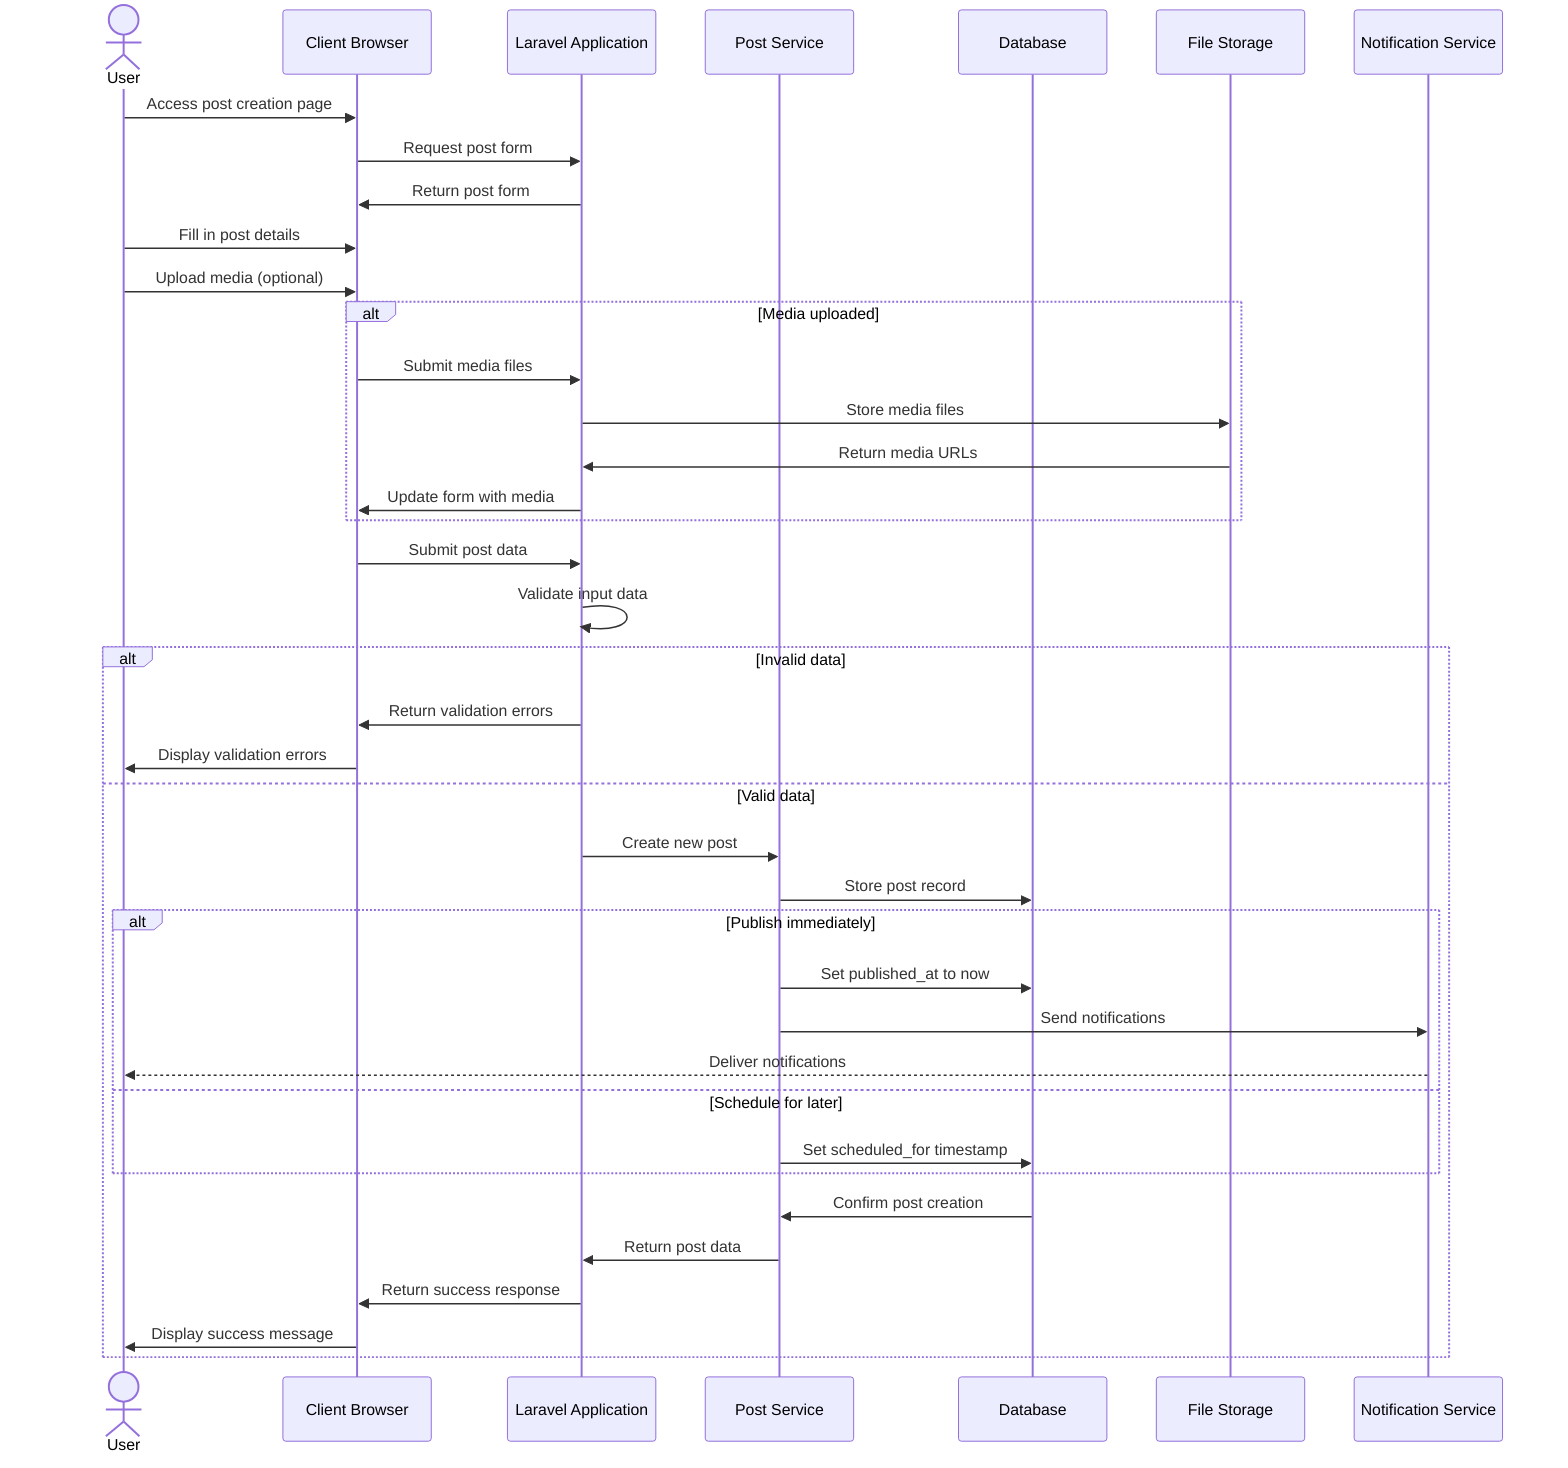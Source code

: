 %%{init: {'theme': 'default', 'themeVariables': { 'primaryColor': '#f5f5f5', 'primaryTextColor': '#333333', 'primaryBorderColor': '#cccccc', 'lineColor': '#666666', 'secondaryColor': '#f0f0f0', 'tertiaryColor': '#ffffff' }}}%%
sequenceDiagram
    actor User
    participant Client as Client Browser
    participant App as Laravel Application
    participant PostService as Post Service
    participant DB as Database
    participant Storage as File Storage
    participant Notification as Notification Service

    User->>Client: Access post creation page
    Client->>App: Request post form
    App->>Client: Return post form
    User->>Client: Fill in post details
    User->>Client: Upload media (optional)

    alt Media uploaded
        Client->>App: Submit media files
        App->>Storage: Store media files
        Storage->>App: Return media URLs
        App->>Client: Update form with media
    end

    Client->>App: Submit post data
    App->>App: Validate input data

    alt Invalid data
        App->>Client: Return validation errors
        Client->>User: Display validation errors
    else Valid data
        App->>PostService: Create new post
        PostService->>DB: Store post record

        alt Publish immediately
            PostService->>DB: Set published_at to now
            PostService->>Notification: Send notifications
            Notification-->>User: Deliver notifications
        else Schedule for later
            PostService->>DB: Set scheduled_for timestamp
        end

        DB->>PostService: Confirm post creation
        PostService->>App: Return post data
        App->>Client: Return success response
        Client->>User: Display success message
    end